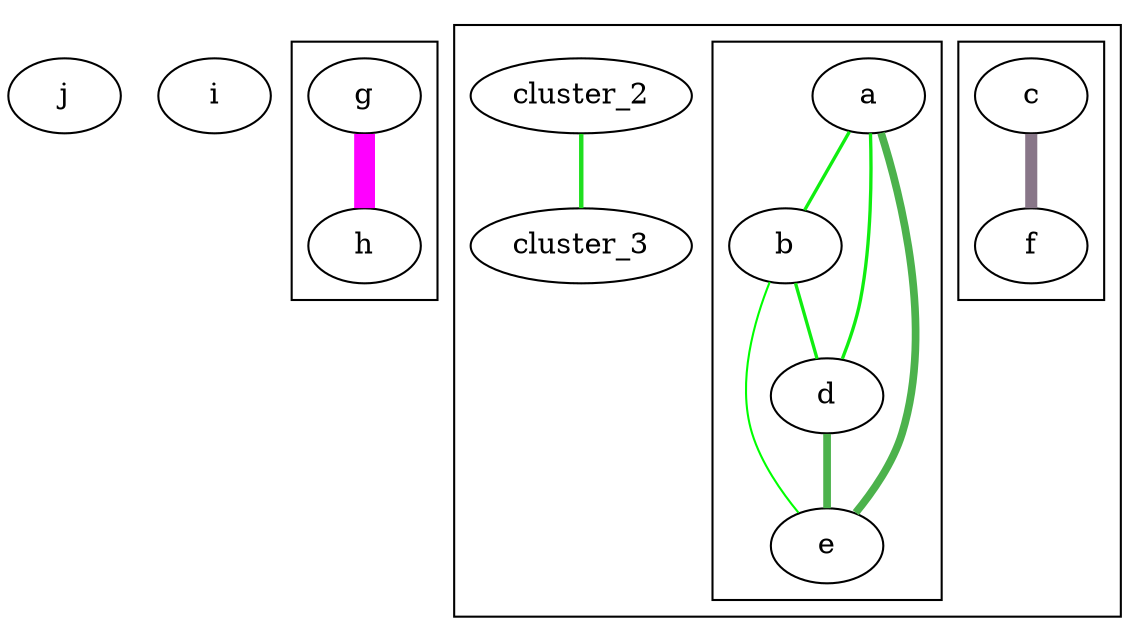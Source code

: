 digraph G {
  edge [dir=none]
n_15 [label="j" style="setlinewidth(1)" ]
n_14 [label="i" style="setlinewidth(1)" ]
  subgraph cluster_4 {
n_12 [label="g" style="setlinewidth(1)" ]
n_13 [label="h" style="setlinewidth(1)" ]
n_12 -> n_13 [style="setlinewidth(10)" color="#ff00ff" ]
  }
  subgraph cluster_5 {
cluster_3 []
cluster_2 []
cluster_2 -> cluster_3 [style="setlinewidth(2.125)" color="#1fdf1f" ]
    subgraph cluster_2 {
n_6 [label="a" style="setlinewidth(1)" ]
n_7 [label="b" style="setlinewidth(1)" ]
n_9 [label="d" style="setlinewidth(1)" ]
n_10 [label="e" style="setlinewidth(1)" ]
n_6 -> n_7 [style="setlinewidth(1.6)" color="#10ee10" ]
n_6 -> n_9 [style="setlinewidth(1.6)" color="#10ee10" ]
n_7 -> n_9 [style="setlinewidth(1.6)" color="#10ee10" ]
n_6 -> n_10 [style="setlinewidth(3.7)" color="#4cb24c" ]
n_7 -> n_10 [style="setlinewidth(1)" color="#00ff00" ]
n_9 -> n_10 [style="setlinewidth(3.7)" color="#4cb24c" ]
    }
    subgraph cluster_3 {
n_8 [label="c" style="setlinewidth(1)" ]
n_11 [label="f" style="setlinewidth(1)" ]
n_8 -> n_11 [style="setlinewidth(5.800000001)" color="#887688" ]
    }
  }
}
